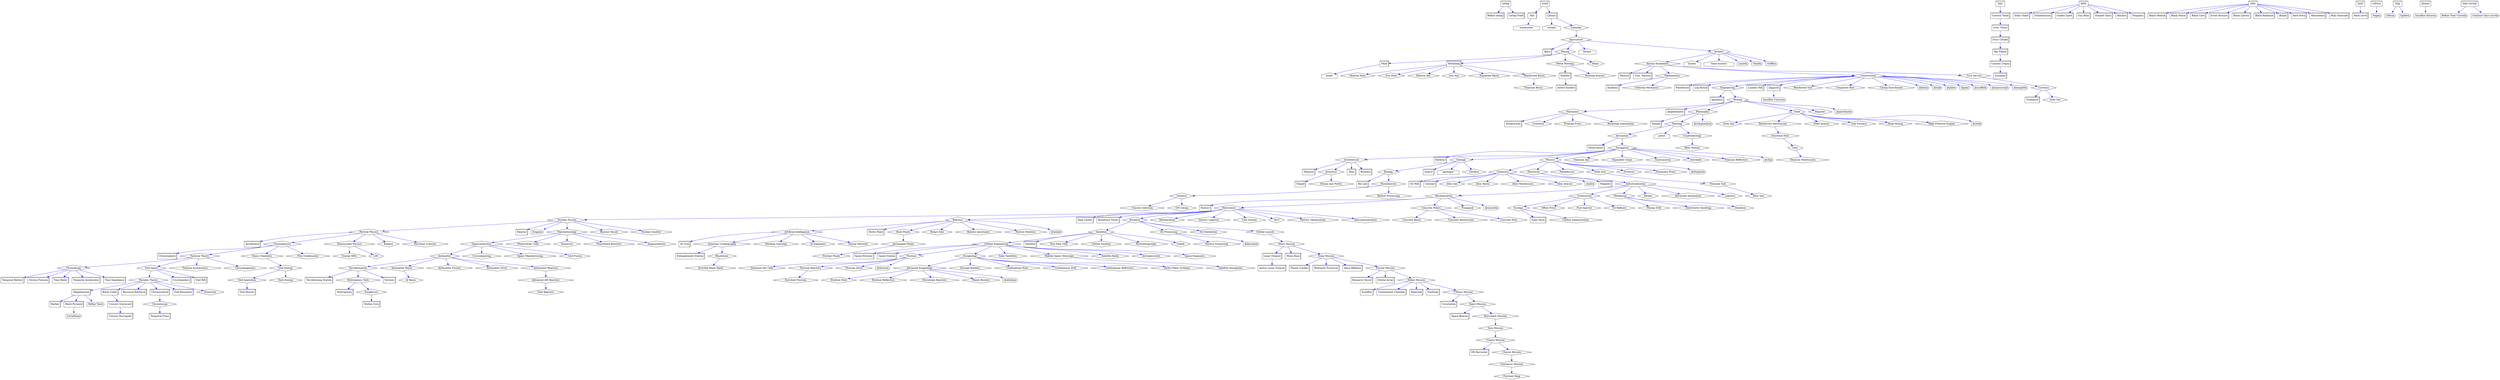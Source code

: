 digraph {
  "catnip" -> "Refine catnip" [color="blue"];
  "catnip" -> "Catnip Field" [color="blue"];
  "wood" -> "Hut" [color="blue"];
  "wood" -> "Library" [color="blue"];
  "Agriculture" -> "Barn" [color="blue"];
  "Mining" -> "Mine" [color="blue"];
  "Mining" -> "Workshop" [color="blue"];
  "Metal Working" -> "Smelter" [color="blue"];
  "Smelter" -> "Active Smelter" [color="blue"];
  "Animal Husbandry" -> "Pasture" [color="blue"];
  "Animal Husbandry" -> "Unic. Pasture" [color="blue"];
  "Mathematics" -> "Academy" [color="blue"];
  "Construction" -> "Warehouse" [color="blue"];
  "Construction" -> "Log House" [color="blue"];
  "Engineering" -> "Aqueduct" [color="blue"];
  "Architecture" -> "Mansion" [color="blue"];
  "Astronomy" -> "Observatory" [color="blue"];
  "Biology" -> "Bio Lab" [color="blue"];
  "Navigation" -> "Harbour" [color="blue"];
  "Geology" -> "Quarry" [color="blue"];
  "Construction" -> "Lumber Mill" [color="blue"];
  "Chemistry" -> "Oil Well" [color="blue"];
  "Particle Physics" -> "Accelerator" [color="blue"];
  "Machinery" -> "Steamworks" [color="blue"];
  "Electricity" -> "Magneto" [color="blue"];
  "Chemistry" -> "Calciner" [color="blue"];
  "Mechanization" -> "Factory" [color="blue"];
  "Nuclear Fission" -> "Reactor" [color="blue"];
  "Writing" -> "Amphitheatre" [color="blue"];
  "Acoustics" -> "Chapel" [color="blue"];
  "Philosophy" -> "Temple" [color="blue"];
  "Currency" -> "Tradepost" [color="blue"];
  "Architecture" -> "Mint" [color="blue"];
  "Architecture" -> "Brewery" [color="blue"];
  "Construction" -> "Ziggurat" [color="blue"];
  "Chronophysics" -> "Chronosphere" [color="blue"];
  "Artificial Intelligence" -> "AI Core" [color="blue"];
  "Ecology" -> "Solar Farm" [color="blue"];
  "Robotics" -> "Hydro Plant" [color="blue"];
  "Electronics" -> "Data Center" [color="blue"];
  "Electronics" -> "Broadcast Tower" [color="blue"];
  "tear" -> "Unicorn Tomb" [color="blue"];
  "Unicorn Tomb" -> "Ivory Tower" [color="blue"];
  "Ivory Tower" -> "Ivory Citadel" [color="blue"];
  "Ivory Citadel" -> "Sky Palace" [color="blue"];
  "Sky Palace" -> "Unicorn Utopia" [color="blue"];
  "Unicorn Utopia" -> "Sunspire" [color="blue"];
  "Megalomania" -> "Marker" [color="blue"];
  "Black Codex" -> "Unicorn Graveyard" [color="blue"];
  "Unicorn Graveyard" -> "Unicorn Necropolis" [color="blue"];
  "Megalomania" -> "Black Pyramid" [color="blue"];
  "faith" -> "Solar Chant" [color="blue"];
  "faith" -> "Scholasticism" [color="blue"];
  "faith" -> "Golden Spire" [color="blue"];
  "faith" -> "Sun Altar" [color="blue"];
  "faith" -> "Stained Glass" [color="blue"];
  "faith" -> "Basilica" [color="blue"];
  "faith" -> "Templars" [color="blue"];
  "relic" -> "Black Obelisk" [color="blue"];
  "relic" -> "Black Nexus" [color="blue"];
  "relic" -> "Black Core" [color="blue"];
  "relic" -> "Event Horizon" [color="blue"];
  "relic" -> "Black Library" [color="blue"];
  "relic" -> "Black Radiance" [color="blue"];
  "relic" -> "Blazar" [color="blue"];
  "relic" -> "Dark Nova" [color="blue"];
  "relic" -> "Mausoleum" [color="blue"];
  "relic" -> "Holy Genocide" [color="blue"];
  "Orbital Engineering" -> "Space Elevator" [color="blue"];
  "Satellites" -> "Satellite" [color="blue"];
  "Orbital Engineering" -> "Space Station" [color="blue"];
  "Moon Mission" -> "Lunar Outpost" [color="blue"];
  "Lunar Outpost" -> "Active Lunar Outpost" [color="blue"];
  "Moon Mission" -> "Moon Base" [color="blue"];
  "Dune Mission" -> "Planet Cracker" [color="blue"];
  "Dune Mission" -> "Hydraulic Fracturer" [color="blue"];
  "Dune Mission" -> "Spice Refinery" [color="blue"];
  "Piscine Mission" -> "Research Vessel" [color="blue"];
  "Piscine Mission" -> "Orbital Array" [color="blue"];
  "Helios Mission" -> "Sunlifter" [color="blue"];
  "Helios Mission" -> "Containment Chamber" [color="blue"];
  "Helios Mission" -> "Heatsink" [color="blue"];
  "Helios Mission" -> "Sunforge" [color="blue"];
  "T-Minus Mission" -> "Cryostation" [color="blue"];
  "Kairo Mission" -> "Space Beacon" [color="blue"];
  "Terraformation" -> "Terraforming Station" [color="blue"];
  "Hydroponics Tech" -> "Hydroponics" [color="blue"];
  "Umbra Mission" -> "HR Harvester" [color="blue"];
  "Quantum Cryptography" -> "Entanglement Station" [color="blue"];
  "Terraformation" -> "Tectonic" [color="blue"];
  "Exophysics" -> "Molten Core" [color="blue"];
  "hash" -> "Hash Level" [color="blue"];
  "Chronoforge" -> "Temporal Battery" [color="blue"];
  "Chronoforge" -> "Chrono Furnace" [color="blue"];
  "Chronoforge" -> "Time Boiler" [color="blue"];
  "Chronoforge" -> "Temporal Accelerator" [color="blue"];
  "Chronoforge" -> "Time Impedance" [color="blue"];
  "Paradox Theory" -> "Resource Retrieval" [color="blue"];
  "Chronosurge" -> "Temporal Press" [color="blue"];
  "Void Space" -> "Cryochambers" [color="blue"];
  "Void Aspiration" -> "Void Hoover" [color="blue"];
  "Void Space" -> "Void Rift" [color="blue"];
  "Paradox Theory" -> "Chronocontrol" [color="blue"];
  "Paradox Theory" -> "Void Resonator" [color="blue"];
  "Paradox Theory" -> "Megalomania" [color="blue"];
  "Paradox Theory" -> "Black Codex" [color="blue"];
  "Hut" -> "woodcutter" [color="blue"];
  "Library" -> "scholar" [color="blue"];
  "Agriculture" -> "farmer" [color="blue"];
  "Archery" -> "hunter" [color="blue"];
  "Mine" -> "miner" [color="blue"];
  "Theology" -> "priest" [color="blue"];
  "Geology" -> "geologist" [color="blue"];
  "Archery" -> "Send hunters" [color="blue"];
  "Archery" -> "Lizards" [color="blue"];
  "Archery" -> "Sharks" [color="blue"];
  "Archery" -> "Griffins" [color="blue"];
  "culture" -> "Nagas" [color="blue"];
  "ship" -> "Zebras" [color="blue"];
  "ship" -> "Spiders" [color="blue"];
  "Nuclear Fission" -> "Dragons" [color="blue"];
  "Black Pyramid" -> "Leviathans" [color="blue"];
  "Ziggurat" -> "Sacrifice Unicorns" [color="blue"];
  "alicorn" -> "Sacrifice Alicorns" [color="blue"];
  "Megalomania" -> "Refine Tears" [color="blue"];
  "time crystal" -> "Refine Time Crystals" [color="blue"];
  "time crystal" -> "Combust time crystal" [color="blue"];
  "Library" -> "Calendar" [color="blue"];
  "Calendar" -> "Agriculture" [color="blue"];
  "Agriculture" -> "Archery" [color="blue"];
  "Agriculture" -> "Mining" [color="blue"];
  "Archery" -> "Animal Husbandry" [color="blue"];
  "Mining" -> "Metal Working" [color="blue"];
  "Animal Husbandry" -> "Civil Service" [color="blue"];
  "Animal Husbandry" -> "Mathematics" [color="blue"];
  "Animal Husbandry" -> "Construction" [color="blue"];
  "Civil Service" -> "Currency" [color="blue"];
  "Mathematics" -> "Celestial Mechanics" [color="blue"];
  "Construction" -> "Engineering" [color="blue"];
  "Engineering" -> "Writing" [color="blue"];
  "Writing" -> "Philosophy" [color="blue"];
  "Writing" -> "Steel" [color="blue"];
  "Writing" -> "Machinery" [color="blue"];
  "Philosophy" -> "Theology" [color="blue"];
  "Theology" -> "Astronomy" [color="blue"];
  "Astronomy" -> "Navigation" [color="blue"];
  "Navigation" -> "Architecture" [color="blue"];
  "Navigation" -> "Physics" [color="blue"];
  "Physics" -> "Metaphysics" [color="blue"];
  "Physics" -> "Chemistry" [color="blue"];
  "Architecture" -> "Acoustics" [color="blue"];
  "Navigation" -> "Geology" [color="blue"];
  "Acoustics" -> "Drama and Poetry" [color="blue"];
  "Physics" -> "Electricity" [color="blue"];
  "Geology" -> "Biology" [color="blue"];
  "Biology" -> "Biochemistry" [color="blue"];
  "Biochemistry" -> "Genetics" [color="blue"];
  "Electricity" -> "Industrialization" [color="blue"];
  "Industrialization" -> "Mechanization" [color="blue"];
  "Industrialization" -> "Combustion" [color="blue"];
  "Industrialization" -> "Metallurgy" [color="blue"];
  "Combustion" -> "Ecology" [color="blue"];
  "Mechanization" -> "Electronics" [color="blue"];
  "Electronics" -> "Robotics" [color="blue"];
  "Robotics" -> "Artificial Intelligence" [color="blue"];
  "Artificial Intelligence" -> "Quantum Cryptography" [color="blue"];
  "Quantum Cryptography" -> "Blackchain" [color="blue"];
  "Electronics" -> "Nuclear Fission" [color="blue"];
  "Electronics" -> "Rocketry" [color="blue"];
  "Rocketry" -> "Oil Processing" [color="blue"];
  "Rocketry" -> "Satellites" [color="blue"];
  "Satellites" -> "Orbital Engineering" [color="blue"];
  "Orbital Engineering" -> "Thorium" [color="blue"];
  "Orbital Engineering" -> "Exogeology" [color="blue"];
  "Exogeology" -> "Advanced Exogeology" [color="blue"];
  "Nuclear Fission" -> "Nanotechnology" [color="blue"];
  "Nanotechnology" -> "Superconductors" [color="blue"];
  "Superconductors" -> "Antimatter" [color="blue"];
  "Antimatter" -> "Terraformation" [color="blue"];
  "Terraformation" -> "Hydroponics Tech" [color="blue"];
  "Hydroponics Tech" -> "Exophysics" [color="blue"];
  "Nuclear Fission" -> "Particle Physics" [color="blue"];
  "Particle Physics" -> "Dimensional Physics" [color="blue"];
  "Particle Physics" -> "Chronophysics" [color="blue"];
  "Chronophysics" -> "Tachyon Theory" [color="blue"];
  "Theology" -> "Cryptotheology" [color="blue"];
  "Tachyon Theory" -> "Void Space" [color="blue"];
  "Void Space" -> "Paradox Theory" [color="blue"];
  "Workshop" -> "Mineral Hoes" [color="blue"];
  "Workshop" -> "Iron Hoes" [color="blue"];
  "Workshop" -> "Mineral Axe" [color="blue"];
  "Workshop" -> "Iron Axe" [color="blue"];
  "Steel" -> "Steel Axe" [color="blue"];
  "Construction" -> "Reinforced Saw" [color="blue"];
  "Physics" -> "Steel Saw" [color="blue"];
  "Steel Saw" -> "Titanium Saw" [color="blue"];
  "Titanium Saw" -> "Alloy Saw" [color="blue"];
  "Navigation" -> "Titanium Axe" [color="blue"];
  "Chemistry" -> "Alloy Axe" [color="blue"];
  "Workshop" -> "Expanded Barns" [color="blue"];
  "Workshop" -> "Reinforced Barns" [color="blue"];
  "Steel" -> "Reinforced Warehouses" [color="blue"];
  "Reinforced Barns" -> "Titanium Barns" [color="blue"];
  "Chemistry" -> "Alloy Barns" [color="blue"];
  "Concrete Pillars" -> "Concrete Barns" [color="blue"];
  "Silos" -> "Titanium Warehouses" [color="blue"];
  "Chemistry" -> "Alloy Warehouses" [color="blue"];
  "Concrete Pillars" -> "Concrete Warehouses" [color="blue"];
  "Exogeology" -> "Storage Bunkers" [color="blue"];
  "Dimensional Physics" -> "Energy Rifts" [color="blue"];
  "Chronophysics" -> "Stasis Chambers" [color="blue"];
  "Stasis Chambers" -> "Void Energy" [color="blue"];
  "Void Energy" -> "Dark Energy" [color="blue"];
  "Tachyon Theory" -> "Chronoforge" [color="blue"];
  "Tachyon Theory" -> "Tachyon Accelerators" [color="blue"];
  "Chronophysics" -> "Flux Condensator" [color="blue"];
  "Dimensional Physics" -> "LHC" [color="blue"];
  "Nanotechnology" -> "Photovoltaic Cells" [color="blue"];
  "Satellites" -> "Thin Film Cells" [color="blue"];
  "Thorium" -> "Quantum Dot Cells" [color="blue"];
  "Orbital Engineering" -> "Solar Satellites" [color="blue"];
  "Navigation" -> "Expanded Cargo" [color="blue"];
  "Industrialization" -> "Barges" [color="blue"];
  "Nuclear Fission" -> "Reactor Vessel" [color="blue"];
  "Reinforced Warehouses" -> "Ironwood Huts" [color="blue"];
  "Concrete Pillars" -> "Concrete Huts" [color="blue"];
  "Exogeology" -> "Unobtainium Huts" [color="blue"];
  "Advanced Exogeology" -> "Eludium Huts" [color="blue"];
  "Ironwood Huts" -> "Silos" [color="blue"];
  "Electronics" -> "Refrigeration" [color="blue"];
  "Construction" -> "Composite Bow" [color="blue"];
  "Machinery" -> "Crossbow" [color="blue"];
  "Particle Physics" -> "Railgun" [color="blue"];
  "Mining" -> "Bolas" [color="blue"];
  "Metal Working" -> "Hunting Armour" [color="blue"];
  "Steel" -> "Steel Armour" [color="blue"];
  "Chemistry" -> "Alloy Armour" [color="blue"];
  "Nanotechnology" -> "Nanosuits" [color="blue"];
  "Navigation" -> "Caravanserai" [color="blue"];
  "Construction" -> "Catnip Enrichment" [color="blue"];
  "Currency" -> "Gold Ore" [color="blue"];
  "Geology" -> "Geodesy" [color="blue"];
  "Writing" -> "Register" [color="blue"];
  "Mechanization" -> "Concrete Pillars" [color="blue"];
  "Metallurgy" -> "Mining Drill" [color="blue"];
  "Exogeology" -> "Unobtainium Drill" [color="blue"];
  "Steel" -> "Coal Furnace" [color="blue"];
  "Steel" -> "Deep Mining" [color="blue"];
  "Physics" -> "Pyrolysis" [color="blue"];
  "Metallurgy" -> "Electrolytic Smelting" [color="blue"];
  "Metallurgy" -> "Oxidation" [color="blue"];
  "Robotics" -> "Steel Plants" [color="blue"];
  "Steel Plants" -> "Automated Plants" [color="blue"];
  "Automated Plants" -> "Nuclear Plants" [color="blue"];
  "Robotics" -> "Rotary Kiln" [color="blue"];
  "Nanotechnology" -> "Fluoridized Reactors" [color="blue"];
  "Nuclear Fission" -> "Nuclear Smelter" [color="blue"];
  "Satellites" -> "Orbital Geodesy" [color="blue"];
  "Machinery" -> "Printing Press" [color="blue"];
  "Combustion" -> "Offset Press" [color="blue"];
  "Satellites" -> "Photolithography" [color="blue"];
  "Satellites" -> "Uplink" [color="blue"];
  "Superconductors" -> "Cryocomputing" [color="blue"];
  "Artificial Intelligence" -> "Machine Learning" [color="blue"];
  "Machinery" -> "Workshop Automation" [color="blue"];
  "Industrialization" -> "Advanced Automation" [color="blue"];
  "Physics" -> "Pneumatic Press" [color="blue"];
  "Steel" -> "High Pressure Engine" [color="blue"];
  "Combustion" -> "Fuel Injector" [color="blue"];
  "Electronics" -> "Factory Logistics" [color="blue"];
  "Ecology" -> "Carbon Sequestration" [color="blue"];
  "Superconductors" -> "Space Manufacturing" [color="blue"];
  "Navigation" -> "Astrolabe" [color="blue"];
  "Navigation" -> "Titanium Reflectors" [color="blue"];
  "Exogeology" -> "Unobtainium Reflectors" [color="blue"];
  "Advanced Exogeology" -> "Eludium Reflectors" [color="blue"];
  "Exogeology" -> "Hydro Plant Turbines" [color="blue"];
  "Antimatter" -> "Antimatter Bases" [color="blue"];
  "Antimatter Bases" -> "AI Bases" [color="blue"];
  "Antimatter" -> "Antimatter Fission" [color="blue"];
  "Antimatter" -> "Antimatter Drive" [color="blue"];
  "Antimatter" -> "Antimatter Reactors" [color="blue"];
  "Antimatter Reactors" -> "Advanced AM Reactors" [color="blue"];
  "Advanced AM Reactors" -> "Void Reactors" [color="blue"];
  "Cryptotheology" -> "Relic Station" [color="blue"];
  "Mechanization" -> "Pumpjack" [color="blue"];
  "Biochemistry" -> "Biofuel Processing" [color="blue"];
  "Genetics" -> "Unicorn Selection" [color="blue"];
  "Genetics" -> "GM Catnip" [color="blue"];
  "Electronics" -> "CAD System" [color="blue"];
  "Electronics" -> "SETI" [color="blue"];
  "Industrialization" -> "Logistics" [color="blue"];
  "Nanotechnology" -> "Augmentations" [color="blue"];
  "Superconductors" -> "Cold Fusion" [color="blue"];
  "Thorium" -> "Thorium Reactors" [color="blue"];
  "Particle Physics" -> "Enriched Uranium" [color="blue"];
  "Thorium Reactors" -> "Enriched Thorium" [color="blue"];
  "Combustion" -> "Oil Refinery" [color="blue"];
  "Orbital Engineering" -> "Hubble Space Telescope" [color="blue"];
  "Hubble Space Telescope" -> "Satellite Navigation" [color="blue"];
  "Orbital Engineering" -> "Satellite Radio" [color="blue"];
  "Orbital Engineering" -> "Astrophysicists" [color="blue"];
  "Advanced Exogeology" -> "Microwarp Reactors" [color="blue"];
  "Advanced Exogeology" -> "Planet Busters" [color="blue"];
  "Thorium" -> "Thorium Drive" [color="blue"];
  "Rocketry" -> "Oil Distillation" [color="blue"];
  "Oil Processing" -> "Factory Processing" [color="blue"];
  "Electronics" -> "Factory Optimization" [color="blue"];
  "Orbital Engineering" -> "Space Engineers" [color="blue"];
  "Artificial Intelligence" -> "AI Engineers" [color="blue"];
  "Tachyon Theory" -> "Chronoengineers" [color="blue"];
  "Electronics" -> "Telecommunication" [color="blue"];
  "Artificial Intelligence" -> "Neural Network" [color="blue"];
  "Robotics" -> "Robotic Assistance" [color="blue"];
  "Robotics" -> "Factory Robotics" [color="blue"];
  "Void Energy" -> "Void Aspiration" [color="blue"];
  "Paradox Theory" -> "Distortion" [color="blue"];
  "Chronocontrol" -> "Chronosurge" [color="blue"];
  "Blackchain" -> "Invisible Black Hand" [color="blue"];
  "Rocketry" -> "Orbital Launch" [color="blue"];
  "Orbital Launch" -> "Moon Mission" [color="blue"];
  "Moon Mission" -> "Dune Mission" [color="blue"];
  "Dune Mission" -> "Piscine Mission" [color="blue"];
  "Piscine Mission" -> "Helios Mission" [color="blue"];
  "Helios Mission" -> "T-Minus Mission" [color="blue"];
  "T-Minus Mission" -> "Kairo Mission" [color="blue"];
  "Kairo Mission" -> "Rorschach Mission" [color="blue"];
  "Rorschach Mission" -> "Yarn Mission" [color="blue"];
  "Yarn Mission" -> "Umbra Mission" [color="blue"];
  "Umbra Mission" -> "Charon Mission" [color="blue"];
  "Charon Mission" -> "Centaurus Mission" [color="blue"];
  "Centaurus Mission" -> "Furthest Ring" [color="blue"];
  "Construction" -> "@beam" [color="blue"];
  "Construction" -> "@slab" [color="blue"];
  "Mechanization" -> "@concrete" [color="blue"];
  "Construction" -> "@plate" [color="blue"];
  "Steel" -> "@steel" [color="blue"];
  "Construction" -> "@gear" [color="blue"];
  "Chemistry" -> "@alloy" [color="blue"];
  "Advanced Exogeology" -> "@eludium" [color="blue"];
  "Construction" -> "@scaffold" [color="blue"];
  "Navigation" -> "@ship" [color="blue"];
  "Robotics" -> "@tanker" [color="blue"];
  "Oil Processing" -> "@kerosene" [color="blue"];
  "Writing" -> "@parchment" [color="blue"];
  "Construction" -> "@manuscript" [color="blue"];
  "Philosophy" -> "@compendium" [color="blue"];
  "Physics" -> "@blueprint" [color="blue"];
  "Thorium" -> "@thorium" [color="blue"];
  "Construction" -> "@megalith" [color="blue"];
  "catnip" [shape="cylinder"];
  "wood" [shape="cylinder"];
  "time crystal" [shape="cylinder"];
  "relic" [shape="cylinder"];
  "culture" [shape="cylinder"];
  "faith" [shape="cylinder"];
  "hash" [shape="cylinder"];
  "tear" [shape="cylinder"];
  "alicorn" [shape="cylinder"];
  "Catnip Field" [shape="box3d"];
  "Hut" [shape="box3d"];
  "Library" [shape="box3d"];
  "Barn" [shape="box3d"];
  "Mine" [shape="box3d"];
  "Workshop" [shape="box3d"];
  "Smelter" [shape="box3d"];
  "Active Smelter" [shape="box3d"];
  "Pasture" [shape="box3d"];
  "Unic. Pasture" [shape="box3d"];
  "Academy" [shape="box3d"];
  "Warehouse" [shape="box3d"];
  "Log House" [shape="box3d"];
  "Aqueduct" [shape="box3d"];
  "Mansion" [shape="box3d"];
  "Observatory" [shape="box3d"];
  "Bio Lab" [shape="box3d"];
  "Harbour" [shape="box3d"];
  "Quarry" [shape="box3d"];
  "Lumber Mill" [shape="box3d"];
  "Oil Well" [shape="box3d"];
  "Accelerator" [shape="box3d"];
  "Steamworks" [shape="box3d"];
  "Magneto" [shape="box3d"];
  "Calciner" [shape="box3d"];
  "Factory" [shape="box3d"];
  "Reactor" [shape="box3d"];
  "Amphitheatre" [shape="box3d"];
  "Chapel" [shape="box3d"];
  "Temple" [shape="box3d"];
  "Tradepost" [shape="box3d"];
  "Mint" [shape="box3d"];
  "Brewery" [shape="box3d"];
  "Ziggurat" [shape="box3d"];
  "Chronosphere" [shape="box3d"];
  "AI Core" [shape="box3d"];
  "Solar Farm" [shape="box3d"];
  "Hydro Plant" [shape="box3d"];
  "Data Center" [shape="box3d"];
  "Broadcast Tower" [shape="box3d"];
  "Unicorn Tomb" [shape="box3d"];
  "Ivory Tower" [shape="box3d"];
  "Ivory Citadel" [shape="box3d"];
  "Sky Palace" [shape="box3d"];
  "Unicorn Utopia" [shape="box3d"];
  "Sunspire" [shape="box3d"];
  "Marker" [shape="box3d"];
  "Unicorn Graveyard" [shape="box3d"];
  "Unicorn Necropolis" [shape="box3d"];
  "Black Pyramid" [shape="box3d"];
  "Solar Chant" [shape="box3d"];
  "Scholasticism" [shape="box3d"];
  "Golden Spire" [shape="box3d"];
  "Sun Altar" [shape="box3d"];
  "Stained Glass" [shape="box3d"];
  "Basilica" [shape="box3d"];
  "Templars" [shape="box3d"];
  "Black Obelisk" [shape="box3d"];
  "Black Nexus" [shape="box3d"];
  "Black Core" [shape="box3d"];
  "Event Horizon" [shape="box3d"];
  "Black Library" [shape="box3d"];
  "Black Radiance" [shape="box3d"];
  "Blazar" [shape="box3d"];
  "Dark Nova" [shape="box3d"];
  "Mausoleum" [shape="box3d"];
  "Holy Genocide" [shape="box3d"];
  "Space Elevator" [shape="box3d"];
  "Satellite" [shape="box3d"];
  "Space Station" [shape="box3d"];
  "Lunar Outpost" [shape="box3d"];
  "Active Lunar Outpost" [shape="box3d"];
  "Moon Base" [shape="box3d"];
  "Planet Cracker" [shape="box3d"];
  "Hydraulic Fracturer" [shape="box3d"];
  "Spice Refinery" [shape="box3d"];
  "Research Vessel" [shape="box3d"];
  "Orbital Array" [shape="box3d"];
  "Sunlifter" [shape="box3d"];
  "Containment Chamber" [shape="box3d"];
  "Heatsink" [shape="box3d"];
  "Sunforge" [shape="box3d"];
  "Cryostation" [shape="box3d"];
  "Space Beacon" [shape="box3d"];
  "Terraforming Station" [shape="box3d"];
  "Hydroponics" [shape="box3d"];
  "HR Harvester" [shape="box3d"];
  "Entanglement Station" [shape="box3d"];
  "Tectonic" [shape="box3d"];
  "Molten Core" [shape="box3d"];
  "Hash Level" [shape="box3d"];
  "Temporal Battery" [shape="box3d"];
  "Chrono Furnace" [shape="box3d"];
  "Time Boiler" [shape="box3d"];
  "Temporal Accelerator" [shape="box3d"];
  "Time Impedance" [shape="box3d"];
  "Resource Retrieval" [shape="box3d"];
  "Temporal Press" [shape="box3d"];
  "Cryochambers" [shape="box3d"];
  "Void Hoover" [shape="box3d"];
  "Void Rift" [shape="box3d"];
  "Chronocontrol" [shape="box3d"];
  "Void Resonator" [shape="box3d"];
  "Megalomania" [shape="box3d"];
  "Black Codex" [shape="box3d"];
  "woodcutter" [shape="house"];
  "scholar" [shape="house"];
  "farmer" [shape="house"];
  "hunter" [shape="house"];
  "miner" [shape="house"];
  "priest" [shape="house"];
  "geologist" [shape="house"];
  "Calendar" [shape="diamond"];
  "Agriculture" [shape="diamond"];
  "Archery" [shape="diamond"];
  "Mining" [shape="diamond"];
  "Animal Husbandry" [shape="diamond"];
  "Metal Working" [shape="diamond"];
  "Civil Service" [shape="diamond"];
  "Mathematics" [shape="diamond"];
  "Construction" [shape="diamond"];
  "Currency" [shape="diamond"];
  "Celestial Mechanics" [shape="diamond"];
  "Engineering" [shape="diamond"];
  "Writing" [shape="diamond"];
  "Philosophy" [shape="diamond"];
  "Steel" [shape="diamond"];
  "Machinery" [shape="diamond"];
  "Theology" [shape="diamond"];
  "Astronomy" [shape="diamond"];
  "Navigation" [shape="diamond"];
  "Architecture" [shape="diamond"];
  "Physics" [shape="diamond"];
  "Metaphysics" [shape="diamond"];
  "Chemistry" [shape="diamond"];
  "Acoustics" [shape="diamond"];
  "Geology" [shape="diamond"];
  "Drama and Poetry" [shape="diamond"];
  "Electricity" [shape="diamond"];
  "Biology" [shape="diamond"];
  "Biochemistry" [shape="diamond"];
  "Genetics" [shape="diamond"];
  "Industrialization" [shape="diamond"];
  "Mechanization" [shape="diamond"];
  "Combustion" [shape="diamond"];
  "Metallurgy" [shape="diamond"];
  "Ecology" [shape="diamond"];
  "Electronics" [shape="diamond"];
  "Robotics" [shape="diamond"];
  "Artificial Intelligence" [shape="diamond"];
  "Quantum Cryptography" [shape="diamond"];
  "Blackchain" [shape="diamond"];
  "Nuclear Fission" [shape="diamond"];
  "Rocketry" [shape="diamond"];
  "Oil Processing" [shape="diamond"];
  "Satellites" [shape="diamond"];
  "Orbital Engineering" [shape="diamond"];
  "Thorium" [shape="diamond"];
  "Exogeology" [shape="diamond"];
  "Advanced Exogeology" [shape="diamond"];
  "Nanotechnology" [shape="diamond"];
  "Superconductors" [shape="diamond"];
  "Antimatter" [shape="diamond"];
  "Terraformation" [shape="diamond"];
  "Hydroponics Tech" [shape="diamond"];
  "Exophysics" [shape="diamond"];
  "Particle Physics" [shape="diamond"];
  "Dimensional Physics" [shape="diamond"];
  "Chronophysics" [shape="diamond"];
  "Tachyon Theory" [shape="diamond"];
  "Cryptotheology" [shape="diamond"];
  "Void Space" [shape="diamond"];
  "Paradox Theory" [shape="diamond"];
  "Mineral Hoes" [shape="diamond"];
  "Iron Hoes" [shape="diamond"];
  "Mineral Axe" [shape="diamond"];
  "Iron Axe" [shape="diamond"];
  "Steel Axe" [shape="diamond"];
  "Reinforced Saw" [shape="diamond"];
  "Steel Saw" [shape="diamond"];
  "Titanium Saw" [shape="diamond"];
  "Alloy Saw" [shape="diamond"];
  "Titanium Axe" [shape="diamond"];
  "Alloy Axe" [shape="diamond"];
  "Expanded Barns" [shape="diamond"];
  "Reinforced Barns" [shape="diamond"];
  "Reinforced Warehouses" [shape="diamond"];
  "Titanium Barns" [shape="diamond"];
  "Alloy Barns" [shape="diamond"];
  "Concrete Barns" [shape="diamond"];
  "Titanium Warehouses" [shape="diamond"];
  "Alloy Warehouses" [shape="diamond"];
  "Concrete Warehouses" [shape="diamond"];
  "Storage Bunkers" [shape="diamond"];
  "Energy Rifts" [shape="diamond"];
  "Stasis Chambers" [shape="diamond"];
  "Void Energy" [shape="diamond"];
  "Dark Energy" [shape="diamond"];
  "Chronoforge" [shape="diamond"];
  "Tachyon Accelerators" [shape="diamond"];
  "Flux Condensator" [shape="diamond"];
  "LHC" [shape="diamond"];
  "Photovoltaic Cells" [shape="diamond"];
  "Thin Film Cells" [shape="diamond"];
  "Quantum Dot Cells" [shape="diamond"];
  "Solar Satellites" [shape="diamond"];
  "Expanded Cargo" [shape="diamond"];
  "Barges" [shape="diamond"];
  "Reactor Vessel" [shape="diamond"];
  "Ironwood Huts" [shape="diamond"];
  "Concrete Huts" [shape="diamond"];
  "Unobtainium Huts" [shape="diamond"];
  "Eludium Huts" [shape="diamond"];
  "Silos" [shape="diamond"];
  "Refrigeration" [shape="diamond"];
  "Composite Bow" [shape="diamond"];
  "Crossbow" [shape="diamond"];
  "Railgun" [shape="diamond"];
  "Bolas" [shape="diamond"];
  "Hunting Armour" [shape="diamond"];
  "Steel Armour" [shape="diamond"];
  "Alloy Armour" [shape="diamond"];
  "Nanosuits" [shape="diamond"];
  "Caravanserai" [shape="diamond"];
  "Catnip Enrichment" [shape="diamond"];
  "Gold Ore" [shape="diamond"];
  "Geodesy" [shape="diamond"];
  "Register" [shape="diamond"];
  "Concrete Pillars" [shape="diamond"];
  "Mining Drill" [shape="diamond"];
  "Unobtainium Drill" [shape="diamond"];
  "Coal Furnace" [shape="diamond"];
  "Deep Mining" [shape="diamond"];
  "Pyrolysis" [shape="diamond"];
  "Electrolytic Smelting" [shape="diamond"];
  "Oxidation" [shape="diamond"];
  "Steel Plants" [shape="diamond"];
  "Automated Plants" [shape="diamond"];
  "Nuclear Plants" [shape="diamond"];
  "Rotary Kiln" [shape="diamond"];
  "Fluoridized Reactors" [shape="diamond"];
  "Nuclear Smelter" [shape="diamond"];
  "Orbital Geodesy" [shape="diamond"];
  "Printing Press" [shape="diamond"];
  "Offset Press" [shape="diamond"];
  "Photolithography" [shape="diamond"];
  "Uplink" [shape="diamond"];
  "Cryocomputing" [shape="diamond"];
  "Machine Learning" [shape="diamond"];
  "Workshop Automation" [shape="diamond"];
  "Advanced Automation" [shape="diamond"];
  "Pneumatic Press" [shape="diamond"];
  "High Pressure Engine" [shape="diamond"];
  "Fuel Injector" [shape="diamond"];
  "Factory Logistics" [shape="diamond"];
  "Carbon Sequestration" [shape="diamond"];
  "Space Manufacturing" [shape="diamond"];
  "Astrolabe" [shape="diamond"];
  "Titanium Reflectors" [shape="diamond"];
  "Unobtainium Reflectors" [shape="diamond"];
  "Eludium Reflectors" [shape="diamond"];
  "Hydro Plant Turbines" [shape="diamond"];
  "Antimatter Bases" [shape="diamond"];
  "AI Bases" [shape="diamond"];
  "Antimatter Fission" [shape="diamond"];
  "Antimatter Drive" [shape="diamond"];
  "Antimatter Reactors" [shape="diamond"];
  "Advanced AM Reactors" [shape="diamond"];
  "Void Reactors" [shape="diamond"];
  "Relic Station" [shape="diamond"];
  "Pumpjack" [shape="diamond"];
  "Biofuel Processing" [shape="diamond"];
  "Unicorn Selection" [shape="diamond"];
  "GM Catnip" [shape="diamond"];
  "CAD System" [shape="diamond"];
  "SETI" [shape="diamond"];
  "Logistics" [shape="diamond"];
  "Augmentations" [shape="diamond"];
  "Cold Fusion" [shape="diamond"];
  "Thorium Reactors" [shape="diamond"];
  "Enriched Uranium" [shape="diamond"];
  "Enriched Thorium" [shape="diamond"];
  "Oil Refinery" [shape="diamond"];
  "Hubble Space Telescope" [shape="diamond"];
  "Satellite Navigation" [shape="diamond"];
  "Satellite Radio" [shape="diamond"];
  "Astrophysicists" [shape="diamond"];
  "Microwarp Reactors" [shape="diamond"];
  "Planet Busters" [shape="diamond"];
  "Thorium Drive" [shape="diamond"];
  "Oil Distillation" [shape="diamond"];
  "Factory Processing" [shape="diamond"];
  "Factory Optimization" [shape="diamond"];
  "Space Engineers" [shape="diamond"];
  "AI Engineers" [shape="diamond"];
  "Chronoengineers" [shape="diamond"];
  "Telecommunication" [shape="diamond"];
  "Neural Network" [shape="diamond"];
  "Robotic Assistance" [shape="diamond"];
  "Factory Robotics" [shape="diamond"];
  "Void Aspiration" [shape="diamond"];
  "Distortion" [shape="diamond"];
  "Chronosurge" [shape="diamond"];
  "Invisible Black Hand" [shape="diamond"];
  "Orbital Launch" [shape="diamond"];
  "Moon Mission" [shape="diamond"];
  "Dune Mission" [shape="diamond"];
  "Piscine Mission" [shape="diamond"];
  "Helios Mission" [shape="diamond"];
  "T-Minus Mission" [shape="diamond"];
  "Kairo Mission" [shape="diamond"];
  "Rorschach Mission" [shape="diamond"];
  "Yarn Mission" [shape="diamond"];
  "Umbra Mission" [shape="diamond"];
  "Charon Mission" [shape="diamond"];
  "Centaurus Mission" [shape="diamond"];
  "Furthest Ring" [shape="diamond"];
  "ship" [shape="cylinder"];
  "Refine catnip" [shape="box3d"];
  "Catnip Field" [shape="box3d"];
  "Hut" [shape="box3d"];
  "Library" [shape="box3d"];
  "Barn" [shape="box3d"];
  "Mine" [shape="box3d"];
  "Workshop" [shape="box3d"];
  "Smelter" [shape="box3d"];
  "Active Smelter" [shape="box3d"];
  "Pasture" [shape="box3d"];
  "Unic. Pasture" [shape="box3d"];
  "Academy" [shape="box3d"];
  "Warehouse" [shape="box3d"];
  "Log House" [shape="box3d"];
  "Aqueduct" [shape="box3d"];
  "Mansion" [shape="box3d"];
  "Observatory" [shape="box3d"];
  "Bio Lab" [shape="box3d"];
  "Harbour" [shape="box3d"];
  "Quarry" [shape="box3d"];
  "Lumber Mill" [shape="box3d"];
  "Oil Well" [shape="box3d"];
  "Accelerator" [shape="box3d"];
  "Steamworks" [shape="box3d"];
  "Magneto" [shape="box3d"];
  "Calciner" [shape="box3d"];
  "Factory" [shape="box3d"];
  "Reactor" [shape="box3d"];
  "Amphitheatre" [shape="box3d"];
  "Chapel" [shape="box3d"];
  "Temple" [shape="box3d"];
  "Tradepost" [shape="box3d"];
  "Mint" [shape="box3d"];
  "Brewery" [shape="box3d"];
  "Ziggurat" [shape="box3d"];
  "Chronosphere" [shape="box3d"];
  "AI Core" [shape="box3d"];
  "Solar Farm" [shape="box3d"];
  "Hydro Plant" [shape="box3d"];
  "Data Center" [shape="box3d"];
  "Broadcast Tower" [shape="box3d"];
  "Unicorn Tomb" [shape="box3d"];
  "Ivory Tower" [shape="box3d"];
  "Ivory Citadel" [shape="box3d"];
  "Sky Palace" [shape="box3d"];
  "Unicorn Utopia" [shape="box3d"];
  "Sunspire" [shape="box3d"];
  "Marker" [shape="box3d"];
  "Unicorn Graveyard" [shape="box3d"];
  "Unicorn Necropolis" [shape="box3d"];
  "Black Pyramid" [shape="box3d"];
  "Solar Chant" [shape="box3d"];
  "Scholasticism" [shape="box3d"];
  "Golden Spire" [shape="box3d"];
  "Sun Altar" [shape="box3d"];
  "Stained Glass" [shape="box3d"];
  "Basilica" [shape="box3d"];
  "Templars" [shape="box3d"];
  "Black Obelisk" [shape="box3d"];
  "Black Nexus" [shape="box3d"];
  "Black Core" [shape="box3d"];
  "Event Horizon" [shape="box3d"];
  "Black Library" [shape="box3d"];
  "Black Radiance" [shape="box3d"];
  "Blazar" [shape="box3d"];
  "Dark Nova" [shape="box3d"];
  "Mausoleum" [shape="box3d"];
  "Holy Genocide" [shape="box3d"];
  "Space Elevator" [shape="box3d"];
  "Satellite" [shape="box3d"];
  "Space Station" [shape="box3d"];
  "Lunar Outpost" [shape="box3d"];
  "Active Lunar Outpost" [shape="box3d"];
  "Moon Base" [shape="box3d"];
  "Planet Cracker" [shape="box3d"];
  "Hydraulic Fracturer" [shape="box3d"];
  "Spice Refinery" [shape="box3d"];
  "Research Vessel" [shape="box3d"];
  "Orbital Array" [shape="box3d"];
  "Sunlifter" [shape="box3d"];
  "Containment Chamber" [shape="box3d"];
  "Heatsink" [shape="box3d"];
  "Sunforge" [shape="box3d"];
  "Cryostation" [shape="box3d"];
  "Space Beacon" [shape="box3d"];
  "Terraforming Station" [shape="box3d"];
  "Hydroponics" [shape="box3d"];
  "HR Harvester" [shape="box3d"];
  "Entanglement Station" [shape="box3d"];
  "Tectonic" [shape="box3d"];
  "Molten Core" [shape="box3d"];
  "Hash Level" [shape="box3d"];
  "Temporal Battery" [shape="box3d"];
  "Chrono Furnace" [shape="box3d"];
  "Time Boiler" [shape="box3d"];
  "Temporal Accelerator" [shape="box3d"];
  "Time Impedance" [shape="box3d"];
  "Resource Retrieval" [shape="box3d"];
  "Temporal Press" [shape="box3d"];
  "Cryochambers" [shape="box3d"];
  "Void Hoover" [shape="box3d"];
  "Void Rift" [shape="box3d"];
  "Chronocontrol" [shape="box3d"];
  "Void Resonator" [shape="box3d"];
  "Megalomania" [shape="box3d"];
  "Black Codex" [shape="box3d"];
  "woodcutter" [shape="house"];
  "scholar" [shape="house"];
  "farmer" [shape="house"];
  "hunter" [shape="house"];
  "miner" [shape="house"];
  "priest" [shape="house"];
  "geologist" [shape="house"];
  "Send hunters" [shape="house"];
  "Lizards" [shape="cds"];
  "Sharks" [shape="cds"];
  "Griffins" [shape="cds"];
  "Nagas" [shape="cds"];
  "Zebras" [shape="cds"];
  "Spiders" [shape="cds"];
  "Dragons" [shape="cds"];
  "Leviathans" [shape="cds"];
  "Sacrifice Unicorns" [shape="cds"];
  "Sacrifice Alicorns" [shape="cds"];
  "Refine Tears" [shape="cds"];
  "Refine Time Crystals" [shape="cds"];
  "Combust time crystal" [shape="cds"];
  "Calendar" [shape="diamond"];
  "Agriculture" [shape="diamond"];
  "Archery" [shape="diamond"];
  "Mining" [shape="diamond"];
  "Animal Husbandry" [shape="diamond"];
  "Metal Working" [shape="diamond"];
  "Civil Service" [shape="diamond"];
  "Mathematics" [shape="diamond"];
  "Construction" [shape="diamond"];
  "Currency" [shape="diamond"];
  "Celestial Mechanics" [shape="diamond"];
  "Engineering" [shape="diamond"];
  "Writing" [shape="diamond"];
  "Philosophy" [shape="diamond"];
  "Steel" [shape="diamond"];
  "Machinery" [shape="diamond"];
  "Theology" [shape="diamond"];
  "Astronomy" [shape="diamond"];
  "Navigation" [shape="diamond"];
  "Architecture" [shape="diamond"];
  "Physics" [shape="diamond"];
  "Metaphysics" [shape="diamond"];
  "Chemistry" [shape="diamond"];
  "Acoustics" [shape="diamond"];
  "Geology" [shape="diamond"];
  "Drama and Poetry" [shape="diamond"];
  "Electricity" [shape="diamond"];
  "Biology" [shape="diamond"];
  "Biochemistry" [shape="diamond"];
  "Genetics" [shape="diamond"];
  "Industrialization" [shape="diamond"];
  "Mechanization" [shape="diamond"];
  "Combustion" [shape="diamond"];
  "Metallurgy" [shape="diamond"];
  "Ecology" [shape="diamond"];
  "Electronics" [shape="diamond"];
  "Robotics" [shape="diamond"];
  "Artificial Intelligence" [shape="diamond"];
  "Quantum Cryptography" [shape="diamond"];
  "Blackchain" [shape="diamond"];
  "Nuclear Fission" [shape="diamond"];
  "Rocketry" [shape="diamond"];
  "Oil Processing" [shape="diamond"];
  "Satellites" [shape="diamond"];
  "Orbital Engineering" [shape="diamond"];
  "Thorium" [shape="diamond"];
  "Exogeology" [shape="diamond"];
  "Advanced Exogeology" [shape="diamond"];
  "Nanotechnology" [shape="diamond"];
  "Superconductors" [shape="diamond"];
  "Antimatter" [shape="diamond"];
  "Terraformation" [shape="diamond"];
  "Hydroponics Tech" [shape="diamond"];
  "Exophysics" [shape="diamond"];
  "Particle Physics" [shape="diamond"];
  "Dimensional Physics" [shape="diamond"];
  "Chronophysics" [shape="diamond"];
  "Tachyon Theory" [shape="diamond"];
  "Cryptotheology" [shape="diamond"];
  "Void Space" [shape="diamond"];
  "Paradox Theory" [shape="diamond"];
  "Mineral Hoes" [shape="diamond"];
  "Iron Hoes" [shape="diamond"];
  "Mineral Axe" [shape="diamond"];
  "Iron Axe" [shape="diamond"];
  "Steel Axe" [shape="diamond"];
  "Reinforced Saw" [shape="diamond"];
  "Steel Saw" [shape="diamond"];
  "Titanium Saw" [shape="diamond"];
  "Alloy Saw" [shape="diamond"];
  "Titanium Axe" [shape="diamond"];
  "Alloy Axe" [shape="diamond"];
  "Expanded Barns" [shape="diamond"];
  "Reinforced Barns" [shape="diamond"];
  "Reinforced Warehouses" [shape="diamond"];
  "Titanium Barns" [shape="diamond"];
  "Alloy Barns" [shape="diamond"];
  "Concrete Barns" [shape="diamond"];
  "Titanium Warehouses" [shape="diamond"];
  "Alloy Warehouses" [shape="diamond"];
  "Concrete Warehouses" [shape="diamond"];
  "Storage Bunkers" [shape="diamond"];
  "Energy Rifts" [shape="diamond"];
  "Stasis Chambers" [shape="diamond"];
  "Void Energy" [shape="diamond"];
  "Dark Energy" [shape="diamond"];
  "Chronoforge" [shape="diamond"];
  "Tachyon Accelerators" [shape="diamond"];
  "Flux Condensator" [shape="diamond"];
  "LHC" [shape="diamond"];
  "Photovoltaic Cells" [shape="diamond"];
  "Thin Film Cells" [shape="diamond"];
  "Quantum Dot Cells" [shape="diamond"];
  "Solar Satellites" [shape="diamond"];
  "Expanded Cargo" [shape="diamond"];
  "Barges" [shape="diamond"];
  "Reactor Vessel" [shape="diamond"];
  "Ironwood Huts" [shape="diamond"];
  "Concrete Huts" [shape="diamond"];
  "Unobtainium Huts" [shape="diamond"];
  "Eludium Huts" [shape="diamond"];
  "Silos" [shape="diamond"];
  "Refrigeration" [shape="diamond"];
  "Composite Bow" [shape="diamond"];
  "Crossbow" [shape="diamond"];
  "Railgun" [shape="diamond"];
  "Bolas" [shape="diamond"];
  "Hunting Armour" [shape="diamond"];
  "Steel Armour" [shape="diamond"];
  "Alloy Armour" [shape="diamond"];
  "Nanosuits" [shape="diamond"];
  "Caravanserai" [shape="diamond"];
  "Catnip Enrichment" [shape="diamond"];
  "Gold Ore" [shape="diamond"];
  "Geodesy" [shape="diamond"];
  "Register" [shape="diamond"];
  "Concrete Pillars" [shape="diamond"];
  "Mining Drill" [shape="diamond"];
  "Unobtainium Drill" [shape="diamond"];
  "Coal Furnace" [shape="diamond"];
  "Deep Mining" [shape="diamond"];
  "Pyrolysis" [shape="diamond"];
  "Electrolytic Smelting" [shape="diamond"];
  "Oxidation" [shape="diamond"];
  "Steel Plants" [shape="diamond"];
  "Automated Plants" [shape="diamond"];
  "Nuclear Plants" [shape="diamond"];
  "Rotary Kiln" [shape="diamond"];
  "Fluoridized Reactors" [shape="diamond"];
  "Nuclear Smelter" [shape="diamond"];
  "Orbital Geodesy" [shape="diamond"];
  "Printing Press" [shape="diamond"];
  "Offset Press" [shape="diamond"];
  "Photolithography" [shape="diamond"];
  "Uplink" [shape="diamond"];
  "Cryocomputing" [shape="diamond"];
  "Machine Learning" [shape="diamond"];
  "Workshop Automation" [shape="diamond"];
  "Advanced Automation" [shape="diamond"];
  "Pneumatic Press" [shape="diamond"];
  "High Pressure Engine" [shape="diamond"];
  "Fuel Injector" [shape="diamond"];
  "Factory Logistics" [shape="diamond"];
  "Carbon Sequestration" [shape="diamond"];
  "Space Manufacturing" [shape="diamond"];
  "Astrolabe" [shape="diamond"];
  "Titanium Reflectors" [shape="diamond"];
  "Unobtainium Reflectors" [shape="diamond"];
  "Eludium Reflectors" [shape="diamond"];
  "Hydro Plant Turbines" [shape="diamond"];
  "Antimatter Bases" [shape="diamond"];
  "AI Bases" [shape="diamond"];
  "Antimatter Fission" [shape="diamond"];
  "Antimatter Drive" [shape="diamond"];
  "Antimatter Reactors" [shape="diamond"];
  "Advanced AM Reactors" [shape="diamond"];
  "Void Reactors" [shape="diamond"];
  "Relic Station" [shape="diamond"];
  "Pumpjack" [shape="diamond"];
  "Biofuel Processing" [shape="diamond"];
  "Unicorn Selection" [shape="diamond"];
  "GM Catnip" [shape="diamond"];
  "CAD System" [shape="diamond"];
  "SETI" [shape="diamond"];
  "Logistics" [shape="diamond"];
  "Augmentations" [shape="diamond"];
  "Cold Fusion" [shape="diamond"];
  "Thorium Reactors" [shape="diamond"];
  "Enriched Uranium" [shape="diamond"];
  "Enriched Thorium" [shape="diamond"];
  "Oil Refinery" [shape="diamond"];
  "Hubble Space Telescope" [shape="diamond"];
  "Satellite Navigation" [shape="diamond"];
  "Satellite Radio" [shape="diamond"];
  "Astrophysicists" [shape="diamond"];
  "Microwarp Reactors" [shape="diamond"];
  "Planet Busters" [shape="diamond"];
  "Thorium Drive" [shape="diamond"];
  "Oil Distillation" [shape="diamond"];
  "Factory Processing" [shape="diamond"];
  "Factory Optimization" [shape="diamond"];
  "Space Engineers" [shape="diamond"];
  "AI Engineers" [shape="diamond"];
  "Chronoengineers" [shape="diamond"];
  "Telecommunication" [shape="diamond"];
  "Neural Network" [shape="diamond"];
  "Robotic Assistance" [shape="diamond"];
  "Factory Robotics" [shape="diamond"];
  "Void Aspiration" [shape="diamond"];
  "Distortion" [shape="diamond"];
  "Chronosurge" [shape="diamond"];
  "Invisible Black Hand" [shape="diamond"];
  "Orbital Launch" [shape="diamond"];
  "Moon Mission" [shape="diamond"];
  "Dune Mission" [shape="diamond"];
  "Piscine Mission" [shape="diamond"];
  "Helios Mission" [shape="diamond"];
  "T-Minus Mission" [shape="diamond"];
  "Kairo Mission" [shape="diamond"];
  "Rorschach Mission" [shape="diamond"];
  "Yarn Mission" [shape="diamond"];
  "Umbra Mission" [shape="diamond"];
  "Charon Mission" [shape="diamond"];
  "Centaurus Mission" [shape="diamond"];
  "Furthest Ring" [shape="diamond"];
  "@beam" [shape="cds"];
  "@slab" [shape="cds"];
  "@concrete" [shape="cds"];
  "@plate" [shape="cds"];
  "@steel" [shape="cds"];
  "@gear" [shape="cds"];
  "@alloy" [shape="cds"];
  "@eludium" [shape="cds"];
  "@scaffold" [shape="cds"];
  "@ship" [shape="cds"];
  "@tanker" [shape="cds"];
  "@kerosene" [shape="cds"];
  "@parchment" [shape="cds"];
  "@manuscript" [shape="cds"];
  "@compendium" [shape="cds"];
  "@blueprint" [shape="cds"];
  "@thorium" [shape="cds"];
  "@megalith" [shape="cds"];
}

